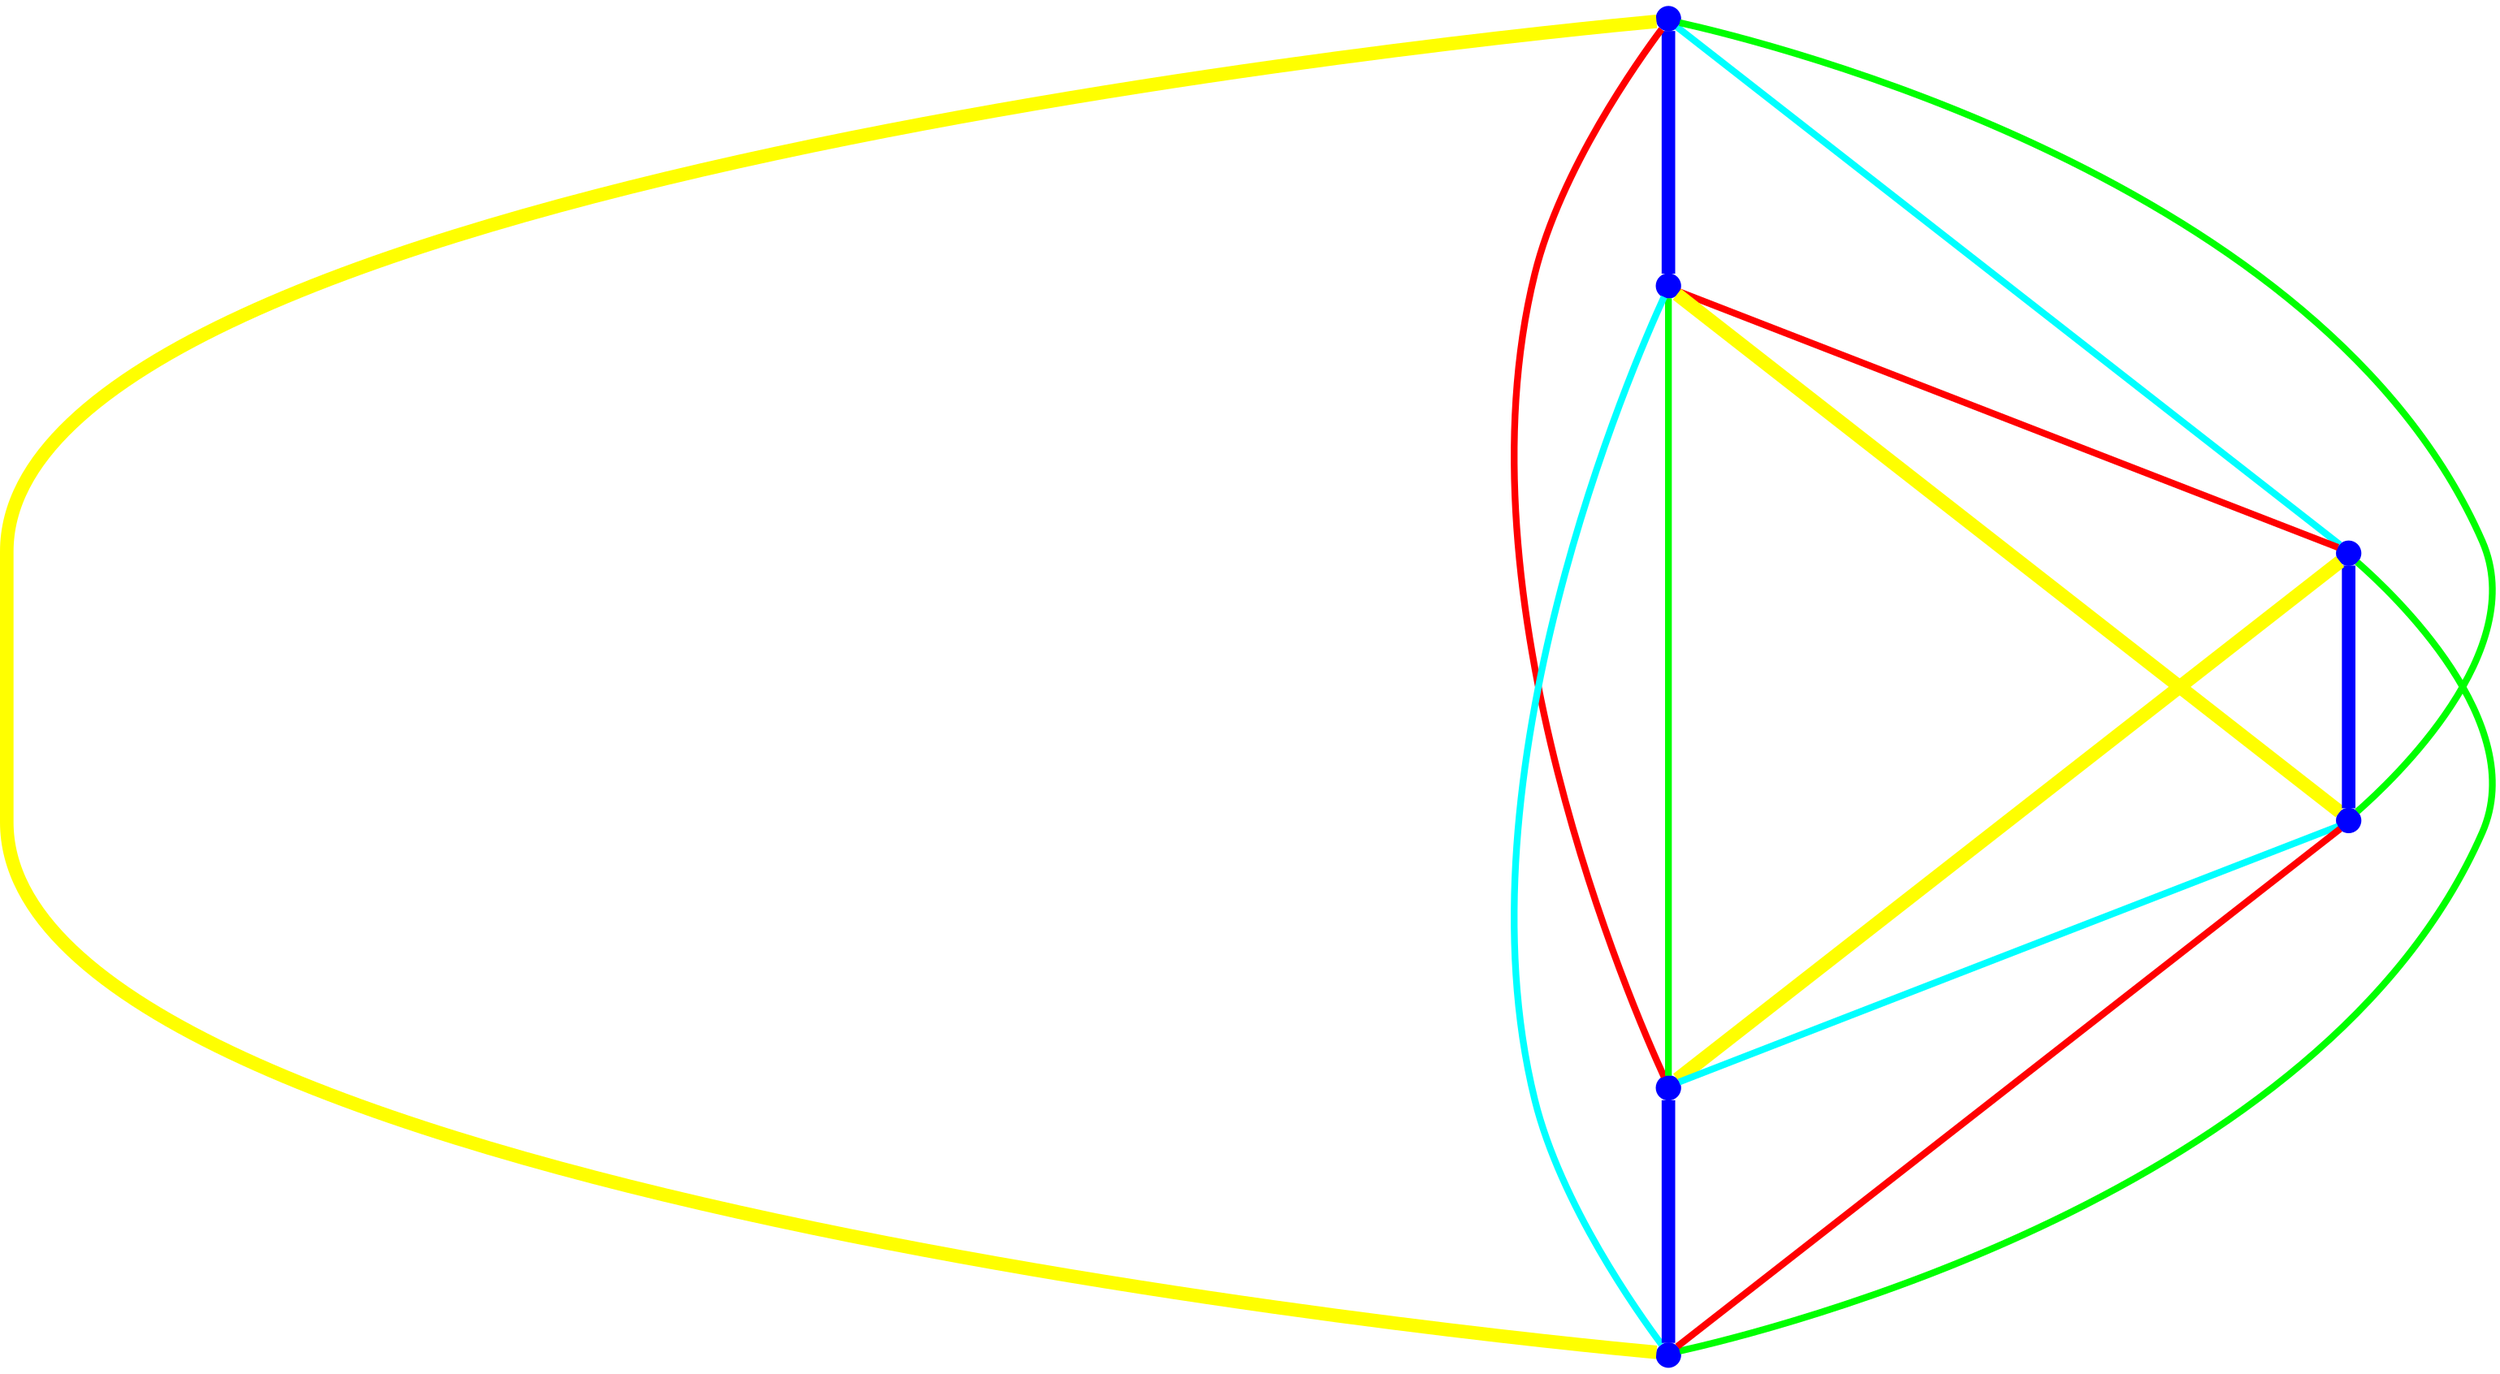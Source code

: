 graph {
ranksep=2
nodesep=2
node [label="" shape=circle style=filled fixedsize=true color=blue fillcolor=blue width=0.2];
"1" -- "2" [style="solid",penwidth="8",color="blue"];
"1" -- "3" [style="solid",penwidth="4",color="cyan"];
"1" -- "4" [style="solid",penwidth="4",color="green"];
"1" -- "5" [style="solid",penwidth="4",color="red"];
"1" -- "6" [style="solid",penwidth="8",color="yellow"];
"2" -- "3" [style="solid",penwidth="4",color="red"];
"2" -- "4" [style="solid",penwidth="8",color="yellow"];
"2" -- "5" [style="solid",penwidth="4",color="green"];
"2" -- "6" [style="solid",penwidth="4",color="cyan"];
"3" -- "4" [style="solid",penwidth="8",color="blue"];
"3" -- "5" [style="solid",penwidth="8",color="yellow"];
"3" -- "6" [style="solid",penwidth="4",color="green"];
"4" -- "5" [style="solid",penwidth="4",color="cyan"];
"4" -- "6" [style="solid",penwidth="4",color="red"];
"5" -- "6" [style="solid",penwidth="8",color="blue"];
}
